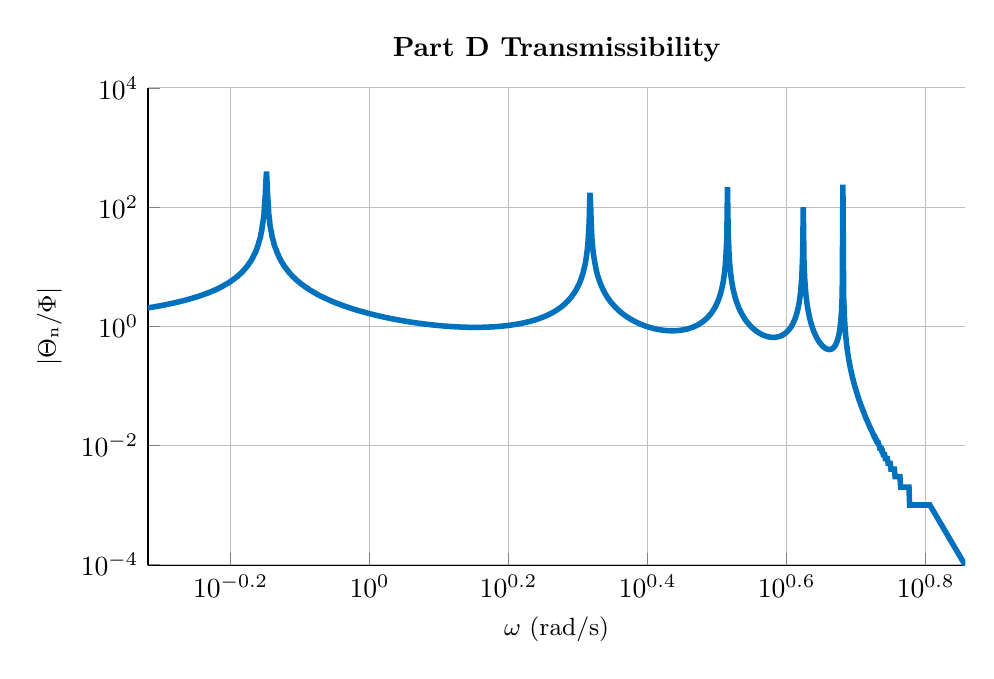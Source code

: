 % This file was created by matlab2tikz.
%
\definecolor{mycolor1}{rgb}{0.0,0.447,0.741}%
%
\begin{tikzpicture}

\begin{axis}[%
width=0.856\textwidth,
height=0.5\textwidth,
at={(0\textwidth,0\textwidth)},
scale only axis,
xmode=log,
xmin=0.48,
xmax=7.195,
xminorticks=true,
xlabel style={font=\color{white!15!black}},
xlabel={$\omega\text{ (rad/s)}$},
ymode=log,
ymin=9.753e-05,
ymax=10000,
yminorticks=true,
ylabel style={font=\color{white!15!black}},
ylabel={$\text{$|$}\Theta{}_\text{n}\text{/}\Phi\text{$|$}$},
axis background/.style={fill=white},
title style={font=\bfseries},
title={Part D Transmissibility},
axis x line*=bottom,
axis y line*=left,
xmajorgrids,
xminorgrids,
ymajorgrids,
yminorgrids,
ylabel style={font=\small},
xlabel style={font=\small}
]
\addplot [color=mycolor1, line width=2.0pt, forget plot]
  table[row sep=crcr]{%
0.48	2.032\\
0.481	2.041\\
0.482	2.05\\
0.483	2.059\\
0.484	2.068\\
0.485	2.078\\
0.486	2.087\\
0.488	2.097\\
0.489	2.106\\
0.49	2.116\\
0.491	2.126\\
0.492	2.136\\
0.493	2.146\\
0.494	2.156\\
0.495	2.167\\
0.497	2.178\\
0.498	2.188\\
0.499	2.199\\
0.5	2.21\\
0.501	2.221\\
0.502	2.233\\
0.504	2.244\\
0.505	2.256\\
0.506	2.268\\
0.507	2.28\\
0.508	2.292\\
0.509	2.304\\
0.511	2.317\\
0.512	2.33\\
0.513	2.342\\
0.514	2.356\\
0.515	2.369\\
0.516	2.382\\
0.518	2.396\\
0.519	2.41\\
0.52	2.424\\
0.521	2.438\\
0.522	2.453\\
0.524	2.468\\
0.525	2.483\\
0.526	2.498\\
0.527	2.513\\
0.528	2.529\\
0.53	2.545\\
0.531	2.561\\
0.532	2.578\\
0.533	2.595\\
0.535	2.612\\
0.536	2.629\\
0.537	2.647\\
0.538	2.665\\
0.54	2.683\\
0.541	2.702\\
0.542	2.721\\
0.543	2.74\\
0.545	2.759\\
0.546	2.779\\
0.547	2.8\\
0.548	2.82\\
0.55	2.841\\
0.551	2.863\\
0.552	2.885\\
0.553	2.907\\
0.555	2.93\\
0.556	2.953\\
0.557	2.976\\
0.558	3.0\\
0.56	3.025\\
0.561	3.05\\
0.562	3.075\\
0.564	3.101\\
0.565	3.128\\
0.566	3.155\\
0.568	3.183\\
0.569	3.211\\
0.57	3.24\\
0.571	3.269\\
0.573	3.299\\
0.574	3.33\\
0.575	3.361\\
0.577	3.394\\
0.578	3.426\\
0.579	3.46\\
0.581	3.495\\
0.582	3.53\\
0.583	3.566\\
0.585	3.603\\
0.586	3.641\\
0.588	3.679\\
0.589	3.719\\
0.59	3.76\\
0.592	3.802\\
0.593	3.844\\
0.594	3.888\\
0.596	3.934\\
0.597	3.98\\
0.598	4.027\\
0.6	4.076\\
0.601	4.127\\
0.603	4.178\\
0.604	4.231\\
0.605	4.286\\
0.607	4.342\\
0.608	4.4\\
0.61	4.46\\
0.611	4.522\\
0.612	4.585\\
0.614	4.651\\
0.615	4.718\\
0.617	4.788\\
0.618	4.861\\
0.619	4.935\\
0.621	5.012\\
0.622	5.092\\
0.624	5.175\\
0.625	5.261\\
0.627	5.35\\
0.628	5.442\\
0.63	5.538\\
0.631	5.637\\
0.632	5.74\\
0.634	5.848\\
0.635	5.96\\
0.637	6.077\\
0.638	6.199\\
0.64	6.326\\
0.641	6.459\\
0.643	6.598\\
0.644	6.744\\
0.646	6.896\\
0.647	7.056\\
0.649	7.225\\
0.65	7.402\\
0.652	7.588\\
0.653	7.785\\
0.655	7.993\\
0.656	8.212\\
0.658	8.445\\
0.659	8.693\\
0.661	8.955\\
0.662	9.236\\
0.664	9.535\\
0.665	9.854\\
0.667	10.198\\
0.668	10.566\\
0.67	10.964\\
0.671	11.394\\
0.673	11.861\\
0.675	12.368\\
0.676	12.923\\
0.678	13.532\\
0.679	14.202\\
0.681	14.944\\
0.682	15.771\\
0.684	16.697\\
0.686	17.741\\
0.687	18.928\\
0.689	20.289\\
0.69	21.864\\
0.692	23.71\\
0.693	25.901\\
0.695	28.546\\
0.697	31.8\\
0.698	35.901\\
0.7	41.227\\
0.701	48.419\\
0.703	58.658\\
0.705	74.369\\
0.706	101.393\\
0.708	157.665\\
0.71	318.254\\
0.711	395.121\\
0.713	182.506\\
0.715	111.164\\
0.716	79.23\\
0.718	61.388\\
0.719	50.044\\
0.721	42.209\\
0.723	36.477\\
0.724	32.103\\
0.726	28.657\\
0.728	25.872\\
0.729	23.575\\
0.731	21.648\\
0.733	20.009\\
0.735	18.597\\
0.736	17.369\\
0.738	16.29\\
0.74	15.336\\
0.741	14.485\\
0.743	13.722\\
0.745	13.034\\
0.746	12.411\\
0.748	11.843\\
0.75	11.324\\
0.752	10.847\\
0.753	10.408\\
0.755	10.003\\
0.757	9.627\\
0.759	9.277\\
0.76	8.951\\
0.762	8.647\\
0.764	8.363\\
0.766	8.096\\
0.767	7.845\\
0.769	7.608\\
0.771	7.385\\
0.773	7.174\\
0.774	6.975\\
0.776	6.786\\
0.778	6.607\\
0.78	6.436\\
0.782	6.274\\
0.783	6.12\\
0.785	5.973\\
0.787	5.832\\
0.789	5.698\\
0.791	5.569\\
0.793	5.446\\
0.794	5.328\\
0.796	5.215\\
0.798	5.106\\
0.8	5.002\\
0.802	4.902\\
0.804	4.805\\
0.805	4.712\\
0.807	4.623\\
0.809	4.536\\
0.811	4.453\\
0.813	4.372\\
0.815	4.295\\
0.817	4.22\\
0.818	4.147\\
0.82	4.077\\
0.822	4.009\\
0.824	3.943\\
0.826	3.879\\
0.828	3.817\\
0.83	3.757\\
0.832	3.699\\
0.834	3.642\\
0.836	3.587\\
0.838	3.534\\
0.839	3.482\\
0.841	3.432\\
0.843	3.383\\
0.845	3.335\\
0.847	3.288\\
0.849	3.243\\
0.851	3.199\\
0.853	3.156\\
0.855	3.114\\
0.857	3.074\\
0.859	3.034\\
0.861	2.995\\
0.863	2.957\\
0.865	2.92\\
0.867	2.884\\
0.869	2.849\\
0.871	2.815\\
0.873	2.781\\
0.875	2.748\\
0.877	2.716\\
0.879	2.685\\
0.881	2.654\\
0.883	2.624\\
0.885	2.595\\
0.887	2.566\\
0.889	2.538\\
0.891	2.51\\
0.893	2.484\\
0.895	2.457\\
0.897	2.431\\
0.9	2.406\\
0.902	2.381\\
0.904	2.357\\
0.906	2.333\\
0.908	2.31\\
0.91	2.287\\
0.912	2.264\\
0.914	2.242\\
0.916	2.221\\
0.918	2.199\\
0.92	2.179\\
0.923	2.158\\
0.925	2.138\\
0.927	2.118\\
0.929	2.099\\
0.931	2.08\\
0.933	2.061\\
0.935	2.043\\
0.938	2.025\\
0.94	2.007\\
0.942	1.99\\
0.944	1.973\\
0.946	1.956\\
0.948	1.94\\
0.951	1.924\\
0.953	1.908\\
0.955	1.892\\
0.957	1.877\\
0.959	1.861\\
0.962	1.846\\
0.964	1.832\\
0.966	1.817\\
0.968	1.803\\
0.971	1.789\\
0.973	1.776\\
0.975	1.762\\
0.977	1.749\\
0.98	1.736\\
0.982	1.723\\
0.984	1.71\\
0.986	1.698\\
0.989	1.685\\
0.991	1.673\\
0.993	1.661\\
0.995	1.649\\
0.998	1.638\\
1.0	1.627\\
1.002	1.615\\
1.005	1.604\\
1.007	1.593\\
1.009	1.583\\
1.012	1.572\\
1.014	1.562\\
1.016	1.551\\
1.019	1.541\\
1.021	1.531\\
1.023	1.522\\
1.026	1.512\\
1.028	1.502\\
1.03	1.493\\
1.033	1.484\\
1.035	1.475\\
1.038	1.466\\
1.04	1.457\\
1.042	1.448\\
1.045	1.439\\
1.047	1.431\\
1.05	1.422\\
1.052	1.414\\
1.054	1.406\\
1.057	1.398\\
1.059	1.39\\
1.062	1.382\\
1.064	1.374\\
1.067	1.367\\
1.069	1.359\\
1.072	1.352\\
1.074	1.345\\
1.076	1.337\\
1.079	1.33\\
1.081	1.323\\
1.084	1.316\\
1.086	1.31\\
1.089	1.303\\
1.091	1.296\\
1.094	1.29\\
1.097	1.283\\
1.099	1.277\\
1.102	1.271\\
1.104	1.265\\
1.107	1.258\\
1.109	1.252\\
1.112	1.247\\
1.114	1.241\\
1.117	1.235\\
1.119	1.229\\
1.122	1.224\\
1.125	1.218\\
1.127	1.213\\
1.13	1.207\\
1.132	1.202\\
1.135	1.197\\
1.138	1.191\\
1.14	1.186\\
1.143	1.181\\
1.146	1.176\\
1.148	1.172\\
1.151	1.167\\
1.153	1.162\\
1.156	1.157\\
1.159	1.153\\
1.161	1.148\\
1.164	1.144\\
1.167	1.139\\
1.17	1.135\\
1.172	1.131\\
1.175	1.126\\
1.178	1.122\\
1.18	1.118\\
1.183	1.114\\
1.186	1.11\\
1.189	1.106\\
1.191	1.102\\
1.194	1.098\\
1.197	1.095\\
1.2	1.091\\
1.202	1.087\\
1.205	1.084\\
1.208	1.08\\
1.211	1.077\\
1.213	1.073\\
1.216	1.07\\
1.219	1.067\\
1.222	1.064\\
1.225	1.06\\
1.227	1.057\\
1.23	1.054\\
1.233	1.051\\
1.236	1.048\\
1.239	1.045\\
1.242	1.042\\
1.245	1.039\\
1.247	1.037\\
1.25	1.034\\
1.253	1.031\\
1.256	1.029\\
1.259	1.026\\
1.262	1.024\\
1.265	1.021\\
1.268	1.019\\
1.271	1.016\\
1.274	1.014\\
1.276	1.012\\
1.279	1.009\\
1.282	1.007\\
1.285	1.005\\
1.288	1.003\\
1.291	1.001\\
1.294	0.999\\
1.297	0.997\\
1.3	0.995\\
1.303	0.993\\
1.306	0.991\\
1.309	0.99\\
1.312	0.988\\
1.315	0.986\\
1.318	0.985\\
1.321	0.983\\
1.324	0.982\\
1.327	0.98\\
1.33	0.979\\
1.334	0.977\\
1.337	0.976\\
1.34	0.975\\
1.343	0.974\\
1.346	0.972\\
1.349	0.971\\
1.352	0.97\\
1.355	0.969\\
1.358	0.968\\
1.361	0.967\\
1.365	0.966\\
1.368	0.965\\
1.371	0.965\\
1.374	0.964\\
1.377	0.963\\
1.38	0.963\\
1.384	0.962\\
1.387	0.961\\
1.39	0.961\\
1.393	0.96\\
1.396	0.96\\
1.4	0.96\\
1.403	0.959\\
1.406	0.959\\
1.409	0.959\\
1.413	0.959\\
1.416	0.959\\
1.419	0.959\\
1.422	0.959\\
1.426	0.959\\
1.429	0.959\\
1.432	0.959\\
1.436	0.959\\
1.439	0.96\\
1.442	0.96\\
1.445	0.96\\
1.449	0.961\\
1.452	0.961\\
1.455	0.962\\
1.459	0.963\\
1.462	0.963\\
1.466	0.964\\
1.469	0.965\\
1.472	0.966\\
1.476	0.967\\
1.479	0.968\\
1.483	0.969\\
1.486	0.97\\
1.489	0.971\\
1.493	0.972\\
1.496	0.974\\
1.5	0.975\\
1.503	0.977\\
1.507	0.978\\
1.51	0.98\\
1.514	0.981\\
1.517	0.983\\
1.521	0.985\\
1.524	0.987\\
1.528	0.989\\
1.531	0.991\\
1.535	0.993\\
1.538	0.995\\
1.542	0.998\\
1.545	1.0\\
1.549	1.003\\
1.552	1.005\\
1.556	1.008\\
1.56	1.011\\
1.563	1.014\\
1.567	1.016\\
1.57	1.02\\
1.574	1.023\\
1.578	1.026\\
1.581	1.029\\
1.585	1.033\\
1.589	1.036\\
1.592	1.04\\
1.596	1.044\\
1.6	1.048\\
1.603	1.052\\
1.607	1.056\\
1.611	1.06\\
1.614	1.064\\
1.618	1.069\\
1.622	1.074\\
1.626	1.078\\
1.629	1.083\\
1.633	1.088\\
1.637	1.094\\
1.641	1.099\\
1.644	1.105\\
1.648	1.11\\
1.652	1.116\\
1.656	1.122\\
1.66	1.128\\
1.663	1.135\\
1.667	1.141\\
1.671	1.148\\
1.675	1.155\\
1.679	1.162\\
1.683	1.17\\
1.687	1.177\\
1.69	1.185\\
1.694	1.193\\
1.698	1.201\\
1.702	1.21\\
1.706	1.218\\
1.71	1.227\\
1.714	1.237\\
1.718	1.246\\
1.722	1.256\\
1.726	1.266\\
1.73	1.277\\
1.734	1.287\\
1.738	1.299\\
1.742	1.31\\
1.746	1.322\\
1.75	1.334\\
1.754	1.347\\
1.758	1.36\\
1.762	1.373\\
1.766	1.387\\
1.77	1.401\\
1.774	1.416\\
1.778	1.431\\
1.782	1.447\\
1.787	1.463\\
1.791	1.48\\
1.795	1.498\\
1.799	1.516\\
1.803	1.535\\
1.807	1.554\\
1.811	1.574\\
1.816	1.595\\
1.82	1.617\\
1.824	1.64\\
1.828	1.663\\
1.832	1.687\\
1.837	1.713\\
1.841	1.739\\
1.845	1.767\\
1.849	1.795\\
1.854	1.825\\
1.858	1.857\\
1.862	1.889\\
1.866	1.923\\
1.871	1.959\\
1.875	1.996\\
1.879	2.036\\
1.884	2.077\\
1.888	2.12\\
1.892	2.165\\
1.897	2.213\\
1.901	2.264\\
1.906	2.317\\
1.91	2.373\\
1.914	2.433\\
1.919	2.496\\
1.923	2.563\\
1.928	2.634\\
1.932	2.71\\
1.936	2.791\\
1.941	2.878\\
1.945	2.97\\
1.95	3.07\\
1.954	3.178\\
1.959	3.294\\
1.963	3.42\\
1.968	3.556\\
1.972	3.706\\
1.977	3.869\\
1.982	4.048\\
1.986	4.246\\
1.991	4.466\\
1.995	4.712\\
2.0	4.988\\
2.005	5.3\\
2.009	5.655\\
2.014	6.065\\
2.018	6.541\\
2.023	7.1\\
2.028	7.769\\
2.032	8.581\\
2.037	9.587\\
2.042	10.868\\
2.047	12.553\\
2.051	14.866\\
2.056	18.241\\
2.061	23.62\\
2.065	33.518\\
2.07	57.515\\
2.075	174.321\\
2.08	108.051\\
2.085	46.416\\
2.089	29.212\\
2.094	21.261\\
2.099	16.694\\
2.104	13.732\\
2.109	11.657\\
2.114	10.122\\
2.118	8.941\\
2.123	8.005\\
2.128	7.244\\
2.133	6.614\\
2.138	6.084\\
2.143	5.631\\
2.148	5.241\\
2.153	4.9\\
2.158	4.601\\
2.163	4.336\\
2.168	4.099\\
2.173	3.887\\
2.178	3.695\\
2.183	3.521\\
2.188	3.363\\
2.193	3.218\\
2.198	3.085\\
2.203	2.963\\
2.208	2.85\\
2.213	2.745\\
2.218	2.648\\
2.223	2.557\\
2.228	2.473\\
2.234	2.394\\
2.239	2.319\\
2.244	2.25\\
2.249	2.184\\
2.254	2.123\\
2.259	2.065\\
2.265	2.01\\
2.27	1.958\\
2.275	1.908\\
2.28	1.862\\
2.286	1.817\\
2.291	1.775\\
2.296	1.735\\
2.302	1.697\\
2.307	1.66\\
2.312	1.625\\
2.317	1.592\\
2.323	1.56\\
2.328	1.53\\
2.334	1.501\\
2.339	1.473\\
2.344	1.446\\
2.35	1.42\\
2.355	1.396\\
2.361	1.372\\
2.366	1.35\\
2.371	1.328\\
2.377	1.307\\
2.382	1.287\\
2.388	1.267\\
2.393	1.249\\
2.399	1.231\\
2.404	1.213\\
2.41	1.197\\
2.416	1.181\\
2.421	1.165\\
2.427	1.15\\
2.432	1.136\\
2.438	1.122\\
2.443	1.109\\
2.449	1.096\\
2.455	1.083\\
2.46	1.071\\
2.466	1.06\\
2.472	1.048\\
2.477	1.038\\
2.483	1.027\\
2.489	1.017\\
2.495	1.008\\
2.5	0.998\\
2.506	0.989\\
2.512	0.981\\
2.518	0.972\\
2.524	0.964\\
2.529	0.956\\
2.535	0.949\\
2.541	0.942\\
2.547	0.935\\
2.553	0.928\\
2.559	0.922\\
2.565	0.916\\
2.57	0.91\\
2.576	0.905\\
2.582	0.899\\
2.588	0.894\\
2.594	0.889\\
2.6	0.885\\
2.606	0.88\\
2.612	0.876\\
2.618	0.872\\
2.624	0.869\\
2.63	0.865\\
2.636	0.862\\
2.642	0.859\\
2.649	0.856\\
2.655	0.854\\
2.661	0.851\\
2.667	0.849\\
2.673	0.847\\
2.679	0.845\\
2.685	0.844\\
2.692	0.843\\
2.698	0.842\\
2.704	0.841\\
2.71	0.84\\
2.717	0.84\\
2.723	0.839\\
2.729	0.839\\
2.735	0.84\\
2.742	0.84\\
2.748	0.841\\
2.754	0.842\\
2.761	0.843\\
2.767	0.844\\
2.773	0.846\\
2.78	0.848\\
2.786	0.85\\
2.793	0.853\\
2.799	0.855\\
2.806	0.859\\
2.812	0.862\\
2.818	0.865\\
2.825	0.869\\
2.831	0.874\\
2.838	0.878\\
2.845	0.883\\
2.851	0.888\\
2.858	0.894\\
2.864	0.9\\
2.871	0.907\\
2.877	0.913\\
2.884	0.921\\
2.891	0.929\\
2.897	0.937\\
2.904	0.946\\
2.911	0.955\\
2.918	0.965\\
2.924	0.975\\
2.931	0.986\\
2.938	0.998\\
2.945	1.01\\
2.951	1.023\\
2.958	1.037\\
2.965	1.052\\
2.972	1.068\\
2.979	1.084\\
2.985	1.102\\
2.992	1.121\\
2.999	1.141\\
3.006	1.162\\
3.013	1.185\\
3.02	1.209\\
3.027	1.234\\
3.034	1.262\\
3.041	1.291\\
3.048	1.323\\
3.055	1.357\\
3.062	1.393\\
3.069	1.432\\
3.076	1.475\\
3.083	1.52\\
3.09	1.57\\
3.098	1.624\\
3.105	1.683\\
3.112	1.748\\
3.119	1.819\\
3.126	1.898\\
3.133	1.985\\
3.141	2.082\\
3.148	2.191\\
3.155	2.313\\
3.162	2.453\\
3.17	2.612\\
3.177	2.796\\
3.184	3.012\\
3.192	3.266\\
3.199	3.572\\
3.206	3.945\\
3.214	4.412\\
3.221	5.011\\
3.229	5.809\\
3.236	6.921\\
3.243	8.579\\
3.251	11.315\\
3.258	16.675\\
3.266	31.842\\
3.273	215.971\\
3.281	36.732\\
3.289	17.727\\
3.296	11.641\\
3.304	8.65\\
3.311	6.873\\
3.319	5.697\\
3.327	4.861\\
3.334	4.236\\
3.342	3.752\\
3.35	3.366\\
3.357	3.052\\
3.365	2.79\\
3.373	2.57\\
3.381	2.381\\
3.389	2.218\\
3.396	2.076\\
3.404	1.951\\
3.412	1.84\\
3.42	1.742\\
3.428	1.653\\
3.436	1.574\\
3.444	1.502\\
3.452	1.436\\
3.459	1.376\\
3.467	1.322\\
3.475	1.271\\
3.483	1.225\\
3.491	1.182\\
3.5	1.143\\
3.508	1.106\\
3.516	1.072\\
3.524	1.041\\
3.532	1.011\\
3.54	0.984\\
3.548	0.958\\
3.556	0.934\\
3.565	0.912\\
3.573	0.891\\
3.581	0.871\\
3.589	0.853\\
3.598	0.835\\
3.606	0.819\\
3.614	0.804\\
3.623	0.79\\
3.631	0.776\\
3.639	0.764\\
3.648	0.752\\
3.656	0.741\\
3.664	0.731\\
3.673	0.722\\
3.681	0.713\\
3.69	0.705\\
3.698	0.697\\
3.707	0.69\\
3.715	0.684\\
3.724	0.678\\
3.733	0.673\\
3.741	0.668\\
3.75	0.664\\
3.758	0.661\\
3.767	0.658\\
3.776	0.655\\
3.785	0.653\\
3.793	0.652\\
3.802	0.651\\
3.811	0.651\\
3.82	0.651\\
3.828	0.652\\
3.837	0.654\\
3.846	0.656\\
3.855	0.659\\
3.864	0.662\\
3.873	0.666\\
3.882	0.671\\
3.891	0.677\\
3.9	0.684\\
3.909	0.691\\
3.918	0.7\\
3.927	0.709\\
3.936	0.72\\
3.945	0.732\\
3.954	0.745\\
3.963	0.76\\
3.972	0.777\\
3.981	0.795\\
3.99	0.816\\
4.0	0.839\\
4.009	0.865\\
4.018	0.893\\
4.027	0.926\\
4.037	0.962\\
4.046	1.004\\
4.055	1.051\\
4.065	1.105\\
4.074	1.168\\
4.083	1.241\\
4.093	1.327\\
4.102	1.429\\
4.112	1.553\\
4.121	1.706\\
4.131	1.898\\
4.14	2.148\\
4.15	2.484\\
4.159	2.959\\
4.169	3.681\\
4.178	4.908\\
4.188	7.445\\
4.198	15.765\\
4.207	100.021\\
4.217	12.051\\
4.227	6.328\\
4.237	4.268\\
4.246	3.207\\
4.256	2.562\\
4.266	2.129\\
4.276	1.818\\
4.286	1.584\\
4.295	1.403\\
4.305	1.258\\
4.315	1.139\\
4.325	1.041\\
4.335	0.958\\
4.345	0.888\\
4.355	0.827\\
4.365	0.775\\
4.375	0.729\\
4.385	0.688\\
4.396	0.652\\
4.406	0.621\\
4.416	0.592\\
4.426	0.567\\
4.436	0.545\\
4.446	0.524\\
4.457	0.506\\
4.467	0.49\\
4.477	0.476\\
4.488	0.463\\
4.498	0.452\\
4.508	0.442\\
4.519	0.433\\
4.529	0.426\\
4.54	0.419\\
4.55	0.414\\
4.56	0.411\\
4.571	0.408\\
4.582	0.407\\
4.592	0.407\\
4.603	0.408\\
4.613	0.411\\
4.624	0.416\\
4.635	0.423\\
4.645	0.432\\
4.656	0.444\\
4.667	0.459\\
4.677	0.478\\
4.688	0.503\\
4.699	0.534\\
4.71	0.574\\
4.721	0.628\\
4.732	0.702\\
4.743	0.806\\
4.753	0.966\\
4.764	1.234\\
4.775	1.775\\
4.786	3.409\\
4.797	237.494\\
4.809	3.126\\
4.82	1.503\\
4.831	0.962\\
4.842	0.694\\
4.853	0.533\\
4.864	0.427\\
4.875	0.352\\
4.887	0.296\\
4.898	0.253\\
4.909	0.22\\
4.921	0.192\\
4.932	0.17\\
4.943	0.151\\
4.955	0.135\\
4.966	0.121\\
4.978	0.11\\
4.989	0.099\\
5.0	0.091\\
5.012	0.083\\
5.024	0.076\\
5.035	0.07\\
5.047	0.064\\
5.058	0.059\\
5.07	0.055\\
5.082	0.051\\
5.093	0.047\\
5.105	0.044\\
5.117	0.041\\
5.129	0.038\\
5.141	0.036\\
5.152	0.033\\
5.164	0.031\\
5.176	0.029\\
5.188	0.027\\
5.2	0.026\\
5.212	0.024\\
5.224	0.023\\
5.236	0.021\\
5.248	0.02\\
5.26	0.019\\
5.272	0.018\\
5.285	0.017\\
5.297	0.016\\
5.309	0.015\\
5.321	0.014\\
5.333	0.014\\
5.346	0.013\\
5.358	0.012\\
5.37	0.012\\
5.383	0.011\\
5.395	0.011\\
5.408	0.01\\
5.42	0.009\\
5.433	0.009\\
5.445	0.009\\
5.458	0.008\\
5.47	0.008\\
5.483	0.007\\
5.496	0.007\\
5.508	0.007\\
5.521	0.006\\
5.534	0.006\\
5.546	0.006\\
5.559	0.006\\
5.572	0.005\\
5.585	0.005\\
5.598	0.005\\
5.611	0.005\\
5.624	0.004\\
5.637	0.004\\
5.65	0.004\\
5.663	0.004\\
5.676	0.004\\
5.689	0.004\\
5.702	0.003\\
5.715	0.003\\
5.728	0.003\\
5.741	0.003\\
5.755	0.003\\
5.768	0.003\\
5.781	0.003\\
5.794	0.003\\
5.808	0.002\\
5.821	0.002\\
5.835	0.002\\
5.848	0.002\\
5.862	0.002\\
5.875	0.002\\
5.889	0.002\\
5.902	0.002\\
5.916	0.002\\
5.929	0.002\\
5.943	0.002\\
5.957	0.002\\
5.971	0.002\\
5.984	0.001\\
5.998	0.001\\
6.012	0.001\\
6.026	0.001\\
6.04	0.001\\
6.054	0.001\\
6.068	0.001\\
6.082	0.001\\
6.096	0.001\\
6.11	0.001\\
6.124	0.001\\
6.138	0.001\\
6.152	0.001\\
6.166	0.001\\
6.18	0.001\\
6.195	0.001\\
6.209	0.001\\
6.223	0.001\\
6.238	0.001\\
6.252	0.001\\
6.266	0.001\\
6.281	0.001\\
6.295	0.001\\
6.31	0.001\\
6.324	0.001\\
6.339	0.001\\
6.353	0.001\\
6.368	0.001\\
6.383	0.001\\
6.398	0.001\\
6.412	0.0\\
6.427	0.0\\
6.442	0.0\\
6.457	0.0\\
6.472	0.0\\
6.487	0.0\\
6.501	0.0\\
6.516	0.0\\
6.531	0.0\\
6.547	0.0\\
6.562	0.0\\
6.577	0.0\\
6.592	0.0\\
6.607	0.0\\
6.622	0.0\\
6.638	0.0\\
6.653	0.0\\
6.668	0.0\\
6.684	0.0\\
6.699	0.0\\
6.714	0.0\\
6.73	0.0\\
6.745	0.0\\
6.761	0.0\\
6.777	0.0\\
6.792	0.0\\
6.808	0.0\\
6.824	0.0\\
6.839	0.0\\
6.855	0.0\\
6.871	0.0\\
6.887	0.0\\
6.903	0.0\\
6.918	0.0\\
6.934	0.0\\
6.95	0.0\\
6.966	0.0\\
6.983	0.0\\
6.999	0.0\\
7.015	0.0\\
7.031	0.0\\
7.047	0.0\\
7.063	0.0\\
7.08	0.0\\
7.096	0.0\\
7.112	0.0\\
7.129	0.0\\
7.145	0.0\\
7.162	0.0\\
7.178	0.0\\
7.195	9.753e-05\\
};
\end{axis}
\end{tikzpicture}%